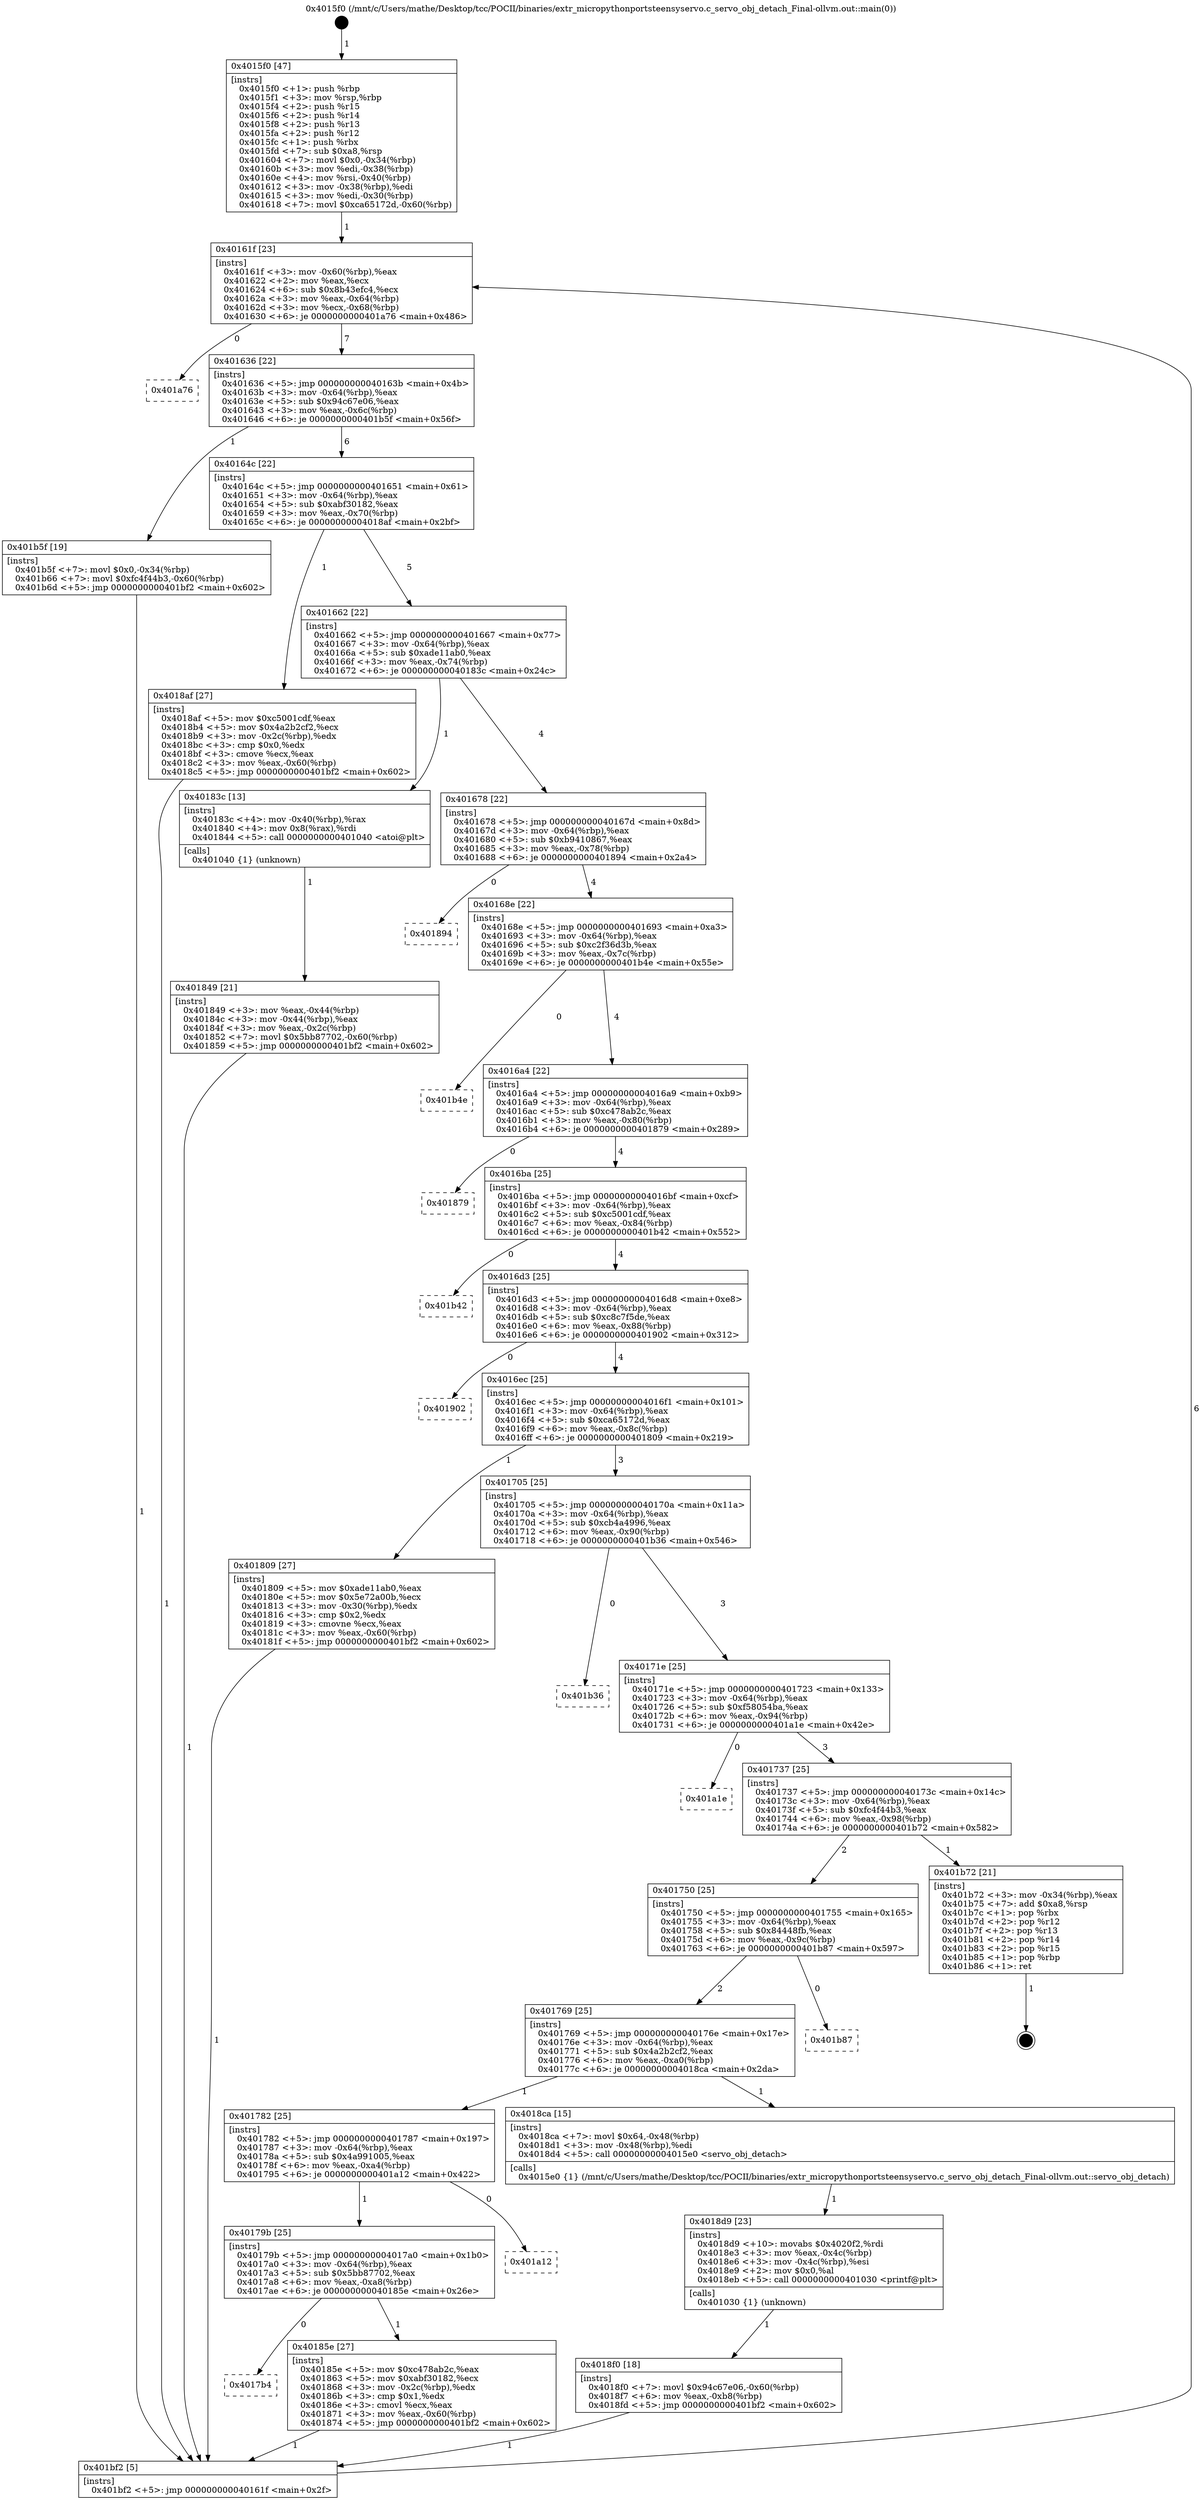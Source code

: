 digraph "0x4015f0" {
  label = "0x4015f0 (/mnt/c/Users/mathe/Desktop/tcc/POCII/binaries/extr_micropythonportsteensyservo.c_servo_obj_detach_Final-ollvm.out::main(0))"
  labelloc = "t"
  node[shape=record]

  Entry [label="",width=0.3,height=0.3,shape=circle,fillcolor=black,style=filled]
  "0x40161f" [label="{
     0x40161f [23]\l
     | [instrs]\l
     &nbsp;&nbsp;0x40161f \<+3\>: mov -0x60(%rbp),%eax\l
     &nbsp;&nbsp;0x401622 \<+2\>: mov %eax,%ecx\l
     &nbsp;&nbsp;0x401624 \<+6\>: sub $0x8b43efc4,%ecx\l
     &nbsp;&nbsp;0x40162a \<+3\>: mov %eax,-0x64(%rbp)\l
     &nbsp;&nbsp;0x40162d \<+3\>: mov %ecx,-0x68(%rbp)\l
     &nbsp;&nbsp;0x401630 \<+6\>: je 0000000000401a76 \<main+0x486\>\l
  }"]
  "0x401a76" [label="{
     0x401a76\l
  }", style=dashed]
  "0x401636" [label="{
     0x401636 [22]\l
     | [instrs]\l
     &nbsp;&nbsp;0x401636 \<+5\>: jmp 000000000040163b \<main+0x4b\>\l
     &nbsp;&nbsp;0x40163b \<+3\>: mov -0x64(%rbp),%eax\l
     &nbsp;&nbsp;0x40163e \<+5\>: sub $0x94c67e06,%eax\l
     &nbsp;&nbsp;0x401643 \<+3\>: mov %eax,-0x6c(%rbp)\l
     &nbsp;&nbsp;0x401646 \<+6\>: je 0000000000401b5f \<main+0x56f\>\l
  }"]
  Exit [label="",width=0.3,height=0.3,shape=circle,fillcolor=black,style=filled,peripheries=2]
  "0x401b5f" [label="{
     0x401b5f [19]\l
     | [instrs]\l
     &nbsp;&nbsp;0x401b5f \<+7\>: movl $0x0,-0x34(%rbp)\l
     &nbsp;&nbsp;0x401b66 \<+7\>: movl $0xfc4f44b3,-0x60(%rbp)\l
     &nbsp;&nbsp;0x401b6d \<+5\>: jmp 0000000000401bf2 \<main+0x602\>\l
  }"]
  "0x40164c" [label="{
     0x40164c [22]\l
     | [instrs]\l
     &nbsp;&nbsp;0x40164c \<+5\>: jmp 0000000000401651 \<main+0x61\>\l
     &nbsp;&nbsp;0x401651 \<+3\>: mov -0x64(%rbp),%eax\l
     &nbsp;&nbsp;0x401654 \<+5\>: sub $0xabf30182,%eax\l
     &nbsp;&nbsp;0x401659 \<+3\>: mov %eax,-0x70(%rbp)\l
     &nbsp;&nbsp;0x40165c \<+6\>: je 00000000004018af \<main+0x2bf\>\l
  }"]
  "0x4018f0" [label="{
     0x4018f0 [18]\l
     | [instrs]\l
     &nbsp;&nbsp;0x4018f0 \<+7\>: movl $0x94c67e06,-0x60(%rbp)\l
     &nbsp;&nbsp;0x4018f7 \<+6\>: mov %eax,-0xb8(%rbp)\l
     &nbsp;&nbsp;0x4018fd \<+5\>: jmp 0000000000401bf2 \<main+0x602\>\l
  }"]
  "0x4018af" [label="{
     0x4018af [27]\l
     | [instrs]\l
     &nbsp;&nbsp;0x4018af \<+5\>: mov $0xc5001cdf,%eax\l
     &nbsp;&nbsp;0x4018b4 \<+5\>: mov $0x4a2b2cf2,%ecx\l
     &nbsp;&nbsp;0x4018b9 \<+3\>: mov -0x2c(%rbp),%edx\l
     &nbsp;&nbsp;0x4018bc \<+3\>: cmp $0x0,%edx\l
     &nbsp;&nbsp;0x4018bf \<+3\>: cmove %ecx,%eax\l
     &nbsp;&nbsp;0x4018c2 \<+3\>: mov %eax,-0x60(%rbp)\l
     &nbsp;&nbsp;0x4018c5 \<+5\>: jmp 0000000000401bf2 \<main+0x602\>\l
  }"]
  "0x401662" [label="{
     0x401662 [22]\l
     | [instrs]\l
     &nbsp;&nbsp;0x401662 \<+5\>: jmp 0000000000401667 \<main+0x77\>\l
     &nbsp;&nbsp;0x401667 \<+3\>: mov -0x64(%rbp),%eax\l
     &nbsp;&nbsp;0x40166a \<+5\>: sub $0xade11ab0,%eax\l
     &nbsp;&nbsp;0x40166f \<+3\>: mov %eax,-0x74(%rbp)\l
     &nbsp;&nbsp;0x401672 \<+6\>: je 000000000040183c \<main+0x24c\>\l
  }"]
  "0x4018d9" [label="{
     0x4018d9 [23]\l
     | [instrs]\l
     &nbsp;&nbsp;0x4018d9 \<+10\>: movabs $0x4020f2,%rdi\l
     &nbsp;&nbsp;0x4018e3 \<+3\>: mov %eax,-0x4c(%rbp)\l
     &nbsp;&nbsp;0x4018e6 \<+3\>: mov -0x4c(%rbp),%esi\l
     &nbsp;&nbsp;0x4018e9 \<+2\>: mov $0x0,%al\l
     &nbsp;&nbsp;0x4018eb \<+5\>: call 0000000000401030 \<printf@plt\>\l
     | [calls]\l
     &nbsp;&nbsp;0x401030 \{1\} (unknown)\l
  }"]
  "0x40183c" [label="{
     0x40183c [13]\l
     | [instrs]\l
     &nbsp;&nbsp;0x40183c \<+4\>: mov -0x40(%rbp),%rax\l
     &nbsp;&nbsp;0x401840 \<+4\>: mov 0x8(%rax),%rdi\l
     &nbsp;&nbsp;0x401844 \<+5\>: call 0000000000401040 \<atoi@plt\>\l
     | [calls]\l
     &nbsp;&nbsp;0x401040 \{1\} (unknown)\l
  }"]
  "0x401678" [label="{
     0x401678 [22]\l
     | [instrs]\l
     &nbsp;&nbsp;0x401678 \<+5\>: jmp 000000000040167d \<main+0x8d\>\l
     &nbsp;&nbsp;0x40167d \<+3\>: mov -0x64(%rbp),%eax\l
     &nbsp;&nbsp;0x401680 \<+5\>: sub $0xb9410867,%eax\l
     &nbsp;&nbsp;0x401685 \<+3\>: mov %eax,-0x78(%rbp)\l
     &nbsp;&nbsp;0x401688 \<+6\>: je 0000000000401894 \<main+0x2a4\>\l
  }"]
  "0x4017b4" [label="{
     0x4017b4\l
  }", style=dashed]
  "0x401894" [label="{
     0x401894\l
  }", style=dashed]
  "0x40168e" [label="{
     0x40168e [22]\l
     | [instrs]\l
     &nbsp;&nbsp;0x40168e \<+5\>: jmp 0000000000401693 \<main+0xa3\>\l
     &nbsp;&nbsp;0x401693 \<+3\>: mov -0x64(%rbp),%eax\l
     &nbsp;&nbsp;0x401696 \<+5\>: sub $0xc2f36d3b,%eax\l
     &nbsp;&nbsp;0x40169b \<+3\>: mov %eax,-0x7c(%rbp)\l
     &nbsp;&nbsp;0x40169e \<+6\>: je 0000000000401b4e \<main+0x55e\>\l
  }"]
  "0x40185e" [label="{
     0x40185e [27]\l
     | [instrs]\l
     &nbsp;&nbsp;0x40185e \<+5\>: mov $0xc478ab2c,%eax\l
     &nbsp;&nbsp;0x401863 \<+5\>: mov $0xabf30182,%ecx\l
     &nbsp;&nbsp;0x401868 \<+3\>: mov -0x2c(%rbp),%edx\l
     &nbsp;&nbsp;0x40186b \<+3\>: cmp $0x1,%edx\l
     &nbsp;&nbsp;0x40186e \<+3\>: cmovl %ecx,%eax\l
     &nbsp;&nbsp;0x401871 \<+3\>: mov %eax,-0x60(%rbp)\l
     &nbsp;&nbsp;0x401874 \<+5\>: jmp 0000000000401bf2 \<main+0x602\>\l
  }"]
  "0x401b4e" [label="{
     0x401b4e\l
  }", style=dashed]
  "0x4016a4" [label="{
     0x4016a4 [22]\l
     | [instrs]\l
     &nbsp;&nbsp;0x4016a4 \<+5\>: jmp 00000000004016a9 \<main+0xb9\>\l
     &nbsp;&nbsp;0x4016a9 \<+3\>: mov -0x64(%rbp),%eax\l
     &nbsp;&nbsp;0x4016ac \<+5\>: sub $0xc478ab2c,%eax\l
     &nbsp;&nbsp;0x4016b1 \<+3\>: mov %eax,-0x80(%rbp)\l
     &nbsp;&nbsp;0x4016b4 \<+6\>: je 0000000000401879 \<main+0x289\>\l
  }"]
  "0x40179b" [label="{
     0x40179b [25]\l
     | [instrs]\l
     &nbsp;&nbsp;0x40179b \<+5\>: jmp 00000000004017a0 \<main+0x1b0\>\l
     &nbsp;&nbsp;0x4017a0 \<+3\>: mov -0x64(%rbp),%eax\l
     &nbsp;&nbsp;0x4017a3 \<+5\>: sub $0x5bb87702,%eax\l
     &nbsp;&nbsp;0x4017a8 \<+6\>: mov %eax,-0xa8(%rbp)\l
     &nbsp;&nbsp;0x4017ae \<+6\>: je 000000000040185e \<main+0x26e\>\l
  }"]
  "0x401879" [label="{
     0x401879\l
  }", style=dashed]
  "0x4016ba" [label="{
     0x4016ba [25]\l
     | [instrs]\l
     &nbsp;&nbsp;0x4016ba \<+5\>: jmp 00000000004016bf \<main+0xcf\>\l
     &nbsp;&nbsp;0x4016bf \<+3\>: mov -0x64(%rbp),%eax\l
     &nbsp;&nbsp;0x4016c2 \<+5\>: sub $0xc5001cdf,%eax\l
     &nbsp;&nbsp;0x4016c7 \<+6\>: mov %eax,-0x84(%rbp)\l
     &nbsp;&nbsp;0x4016cd \<+6\>: je 0000000000401b42 \<main+0x552\>\l
  }"]
  "0x401a12" [label="{
     0x401a12\l
  }", style=dashed]
  "0x401b42" [label="{
     0x401b42\l
  }", style=dashed]
  "0x4016d3" [label="{
     0x4016d3 [25]\l
     | [instrs]\l
     &nbsp;&nbsp;0x4016d3 \<+5\>: jmp 00000000004016d8 \<main+0xe8\>\l
     &nbsp;&nbsp;0x4016d8 \<+3\>: mov -0x64(%rbp),%eax\l
     &nbsp;&nbsp;0x4016db \<+5\>: sub $0xc8c7f5de,%eax\l
     &nbsp;&nbsp;0x4016e0 \<+6\>: mov %eax,-0x88(%rbp)\l
     &nbsp;&nbsp;0x4016e6 \<+6\>: je 0000000000401902 \<main+0x312\>\l
  }"]
  "0x401782" [label="{
     0x401782 [25]\l
     | [instrs]\l
     &nbsp;&nbsp;0x401782 \<+5\>: jmp 0000000000401787 \<main+0x197\>\l
     &nbsp;&nbsp;0x401787 \<+3\>: mov -0x64(%rbp),%eax\l
     &nbsp;&nbsp;0x40178a \<+5\>: sub $0x4a991005,%eax\l
     &nbsp;&nbsp;0x40178f \<+6\>: mov %eax,-0xa4(%rbp)\l
     &nbsp;&nbsp;0x401795 \<+6\>: je 0000000000401a12 \<main+0x422\>\l
  }"]
  "0x401902" [label="{
     0x401902\l
  }", style=dashed]
  "0x4016ec" [label="{
     0x4016ec [25]\l
     | [instrs]\l
     &nbsp;&nbsp;0x4016ec \<+5\>: jmp 00000000004016f1 \<main+0x101\>\l
     &nbsp;&nbsp;0x4016f1 \<+3\>: mov -0x64(%rbp),%eax\l
     &nbsp;&nbsp;0x4016f4 \<+5\>: sub $0xca65172d,%eax\l
     &nbsp;&nbsp;0x4016f9 \<+6\>: mov %eax,-0x8c(%rbp)\l
     &nbsp;&nbsp;0x4016ff \<+6\>: je 0000000000401809 \<main+0x219\>\l
  }"]
  "0x4018ca" [label="{
     0x4018ca [15]\l
     | [instrs]\l
     &nbsp;&nbsp;0x4018ca \<+7\>: movl $0x64,-0x48(%rbp)\l
     &nbsp;&nbsp;0x4018d1 \<+3\>: mov -0x48(%rbp),%edi\l
     &nbsp;&nbsp;0x4018d4 \<+5\>: call 00000000004015e0 \<servo_obj_detach\>\l
     | [calls]\l
     &nbsp;&nbsp;0x4015e0 \{1\} (/mnt/c/Users/mathe/Desktop/tcc/POCII/binaries/extr_micropythonportsteensyservo.c_servo_obj_detach_Final-ollvm.out::servo_obj_detach)\l
  }"]
  "0x401809" [label="{
     0x401809 [27]\l
     | [instrs]\l
     &nbsp;&nbsp;0x401809 \<+5\>: mov $0xade11ab0,%eax\l
     &nbsp;&nbsp;0x40180e \<+5\>: mov $0x5e72a00b,%ecx\l
     &nbsp;&nbsp;0x401813 \<+3\>: mov -0x30(%rbp),%edx\l
     &nbsp;&nbsp;0x401816 \<+3\>: cmp $0x2,%edx\l
     &nbsp;&nbsp;0x401819 \<+3\>: cmovne %ecx,%eax\l
     &nbsp;&nbsp;0x40181c \<+3\>: mov %eax,-0x60(%rbp)\l
     &nbsp;&nbsp;0x40181f \<+5\>: jmp 0000000000401bf2 \<main+0x602\>\l
  }"]
  "0x401705" [label="{
     0x401705 [25]\l
     | [instrs]\l
     &nbsp;&nbsp;0x401705 \<+5\>: jmp 000000000040170a \<main+0x11a\>\l
     &nbsp;&nbsp;0x40170a \<+3\>: mov -0x64(%rbp),%eax\l
     &nbsp;&nbsp;0x40170d \<+5\>: sub $0xcb4a4996,%eax\l
     &nbsp;&nbsp;0x401712 \<+6\>: mov %eax,-0x90(%rbp)\l
     &nbsp;&nbsp;0x401718 \<+6\>: je 0000000000401b36 \<main+0x546\>\l
  }"]
  "0x401bf2" [label="{
     0x401bf2 [5]\l
     | [instrs]\l
     &nbsp;&nbsp;0x401bf2 \<+5\>: jmp 000000000040161f \<main+0x2f\>\l
  }"]
  "0x4015f0" [label="{
     0x4015f0 [47]\l
     | [instrs]\l
     &nbsp;&nbsp;0x4015f0 \<+1\>: push %rbp\l
     &nbsp;&nbsp;0x4015f1 \<+3\>: mov %rsp,%rbp\l
     &nbsp;&nbsp;0x4015f4 \<+2\>: push %r15\l
     &nbsp;&nbsp;0x4015f6 \<+2\>: push %r14\l
     &nbsp;&nbsp;0x4015f8 \<+2\>: push %r13\l
     &nbsp;&nbsp;0x4015fa \<+2\>: push %r12\l
     &nbsp;&nbsp;0x4015fc \<+1\>: push %rbx\l
     &nbsp;&nbsp;0x4015fd \<+7\>: sub $0xa8,%rsp\l
     &nbsp;&nbsp;0x401604 \<+7\>: movl $0x0,-0x34(%rbp)\l
     &nbsp;&nbsp;0x40160b \<+3\>: mov %edi,-0x38(%rbp)\l
     &nbsp;&nbsp;0x40160e \<+4\>: mov %rsi,-0x40(%rbp)\l
     &nbsp;&nbsp;0x401612 \<+3\>: mov -0x38(%rbp),%edi\l
     &nbsp;&nbsp;0x401615 \<+3\>: mov %edi,-0x30(%rbp)\l
     &nbsp;&nbsp;0x401618 \<+7\>: movl $0xca65172d,-0x60(%rbp)\l
  }"]
  "0x401849" [label="{
     0x401849 [21]\l
     | [instrs]\l
     &nbsp;&nbsp;0x401849 \<+3\>: mov %eax,-0x44(%rbp)\l
     &nbsp;&nbsp;0x40184c \<+3\>: mov -0x44(%rbp),%eax\l
     &nbsp;&nbsp;0x40184f \<+3\>: mov %eax,-0x2c(%rbp)\l
     &nbsp;&nbsp;0x401852 \<+7\>: movl $0x5bb87702,-0x60(%rbp)\l
     &nbsp;&nbsp;0x401859 \<+5\>: jmp 0000000000401bf2 \<main+0x602\>\l
  }"]
  "0x401769" [label="{
     0x401769 [25]\l
     | [instrs]\l
     &nbsp;&nbsp;0x401769 \<+5\>: jmp 000000000040176e \<main+0x17e\>\l
     &nbsp;&nbsp;0x40176e \<+3\>: mov -0x64(%rbp),%eax\l
     &nbsp;&nbsp;0x401771 \<+5\>: sub $0x4a2b2cf2,%eax\l
     &nbsp;&nbsp;0x401776 \<+6\>: mov %eax,-0xa0(%rbp)\l
     &nbsp;&nbsp;0x40177c \<+6\>: je 00000000004018ca \<main+0x2da\>\l
  }"]
  "0x401b36" [label="{
     0x401b36\l
  }", style=dashed]
  "0x40171e" [label="{
     0x40171e [25]\l
     | [instrs]\l
     &nbsp;&nbsp;0x40171e \<+5\>: jmp 0000000000401723 \<main+0x133\>\l
     &nbsp;&nbsp;0x401723 \<+3\>: mov -0x64(%rbp),%eax\l
     &nbsp;&nbsp;0x401726 \<+5\>: sub $0xf58054ba,%eax\l
     &nbsp;&nbsp;0x40172b \<+6\>: mov %eax,-0x94(%rbp)\l
     &nbsp;&nbsp;0x401731 \<+6\>: je 0000000000401a1e \<main+0x42e\>\l
  }"]
  "0x401b87" [label="{
     0x401b87\l
  }", style=dashed]
  "0x401a1e" [label="{
     0x401a1e\l
  }", style=dashed]
  "0x401737" [label="{
     0x401737 [25]\l
     | [instrs]\l
     &nbsp;&nbsp;0x401737 \<+5\>: jmp 000000000040173c \<main+0x14c\>\l
     &nbsp;&nbsp;0x40173c \<+3\>: mov -0x64(%rbp),%eax\l
     &nbsp;&nbsp;0x40173f \<+5\>: sub $0xfc4f44b3,%eax\l
     &nbsp;&nbsp;0x401744 \<+6\>: mov %eax,-0x98(%rbp)\l
     &nbsp;&nbsp;0x40174a \<+6\>: je 0000000000401b72 \<main+0x582\>\l
  }"]
  "0x401750" [label="{
     0x401750 [25]\l
     | [instrs]\l
     &nbsp;&nbsp;0x401750 \<+5\>: jmp 0000000000401755 \<main+0x165\>\l
     &nbsp;&nbsp;0x401755 \<+3\>: mov -0x64(%rbp),%eax\l
     &nbsp;&nbsp;0x401758 \<+5\>: sub $0x84448fb,%eax\l
     &nbsp;&nbsp;0x40175d \<+6\>: mov %eax,-0x9c(%rbp)\l
     &nbsp;&nbsp;0x401763 \<+6\>: je 0000000000401b87 \<main+0x597\>\l
  }"]
  "0x401b72" [label="{
     0x401b72 [21]\l
     | [instrs]\l
     &nbsp;&nbsp;0x401b72 \<+3\>: mov -0x34(%rbp),%eax\l
     &nbsp;&nbsp;0x401b75 \<+7\>: add $0xa8,%rsp\l
     &nbsp;&nbsp;0x401b7c \<+1\>: pop %rbx\l
     &nbsp;&nbsp;0x401b7d \<+2\>: pop %r12\l
     &nbsp;&nbsp;0x401b7f \<+2\>: pop %r13\l
     &nbsp;&nbsp;0x401b81 \<+2\>: pop %r14\l
     &nbsp;&nbsp;0x401b83 \<+2\>: pop %r15\l
     &nbsp;&nbsp;0x401b85 \<+1\>: pop %rbp\l
     &nbsp;&nbsp;0x401b86 \<+1\>: ret\l
  }"]
  Entry -> "0x4015f0" [label=" 1"]
  "0x40161f" -> "0x401a76" [label=" 0"]
  "0x40161f" -> "0x401636" [label=" 7"]
  "0x401b72" -> Exit [label=" 1"]
  "0x401636" -> "0x401b5f" [label=" 1"]
  "0x401636" -> "0x40164c" [label=" 6"]
  "0x401b5f" -> "0x401bf2" [label=" 1"]
  "0x40164c" -> "0x4018af" [label=" 1"]
  "0x40164c" -> "0x401662" [label=" 5"]
  "0x4018f0" -> "0x401bf2" [label=" 1"]
  "0x401662" -> "0x40183c" [label=" 1"]
  "0x401662" -> "0x401678" [label=" 4"]
  "0x4018d9" -> "0x4018f0" [label=" 1"]
  "0x401678" -> "0x401894" [label=" 0"]
  "0x401678" -> "0x40168e" [label=" 4"]
  "0x4018ca" -> "0x4018d9" [label=" 1"]
  "0x40168e" -> "0x401b4e" [label=" 0"]
  "0x40168e" -> "0x4016a4" [label=" 4"]
  "0x4018af" -> "0x401bf2" [label=" 1"]
  "0x4016a4" -> "0x401879" [label=" 0"]
  "0x4016a4" -> "0x4016ba" [label=" 4"]
  "0x40179b" -> "0x4017b4" [label=" 0"]
  "0x4016ba" -> "0x401b42" [label=" 0"]
  "0x4016ba" -> "0x4016d3" [label=" 4"]
  "0x40179b" -> "0x40185e" [label=" 1"]
  "0x4016d3" -> "0x401902" [label=" 0"]
  "0x4016d3" -> "0x4016ec" [label=" 4"]
  "0x401782" -> "0x40179b" [label=" 1"]
  "0x4016ec" -> "0x401809" [label=" 1"]
  "0x4016ec" -> "0x401705" [label=" 3"]
  "0x401809" -> "0x401bf2" [label=" 1"]
  "0x4015f0" -> "0x40161f" [label=" 1"]
  "0x401bf2" -> "0x40161f" [label=" 6"]
  "0x40183c" -> "0x401849" [label=" 1"]
  "0x401849" -> "0x401bf2" [label=" 1"]
  "0x401782" -> "0x401a12" [label=" 0"]
  "0x401705" -> "0x401b36" [label=" 0"]
  "0x401705" -> "0x40171e" [label=" 3"]
  "0x401769" -> "0x401782" [label=" 1"]
  "0x40171e" -> "0x401a1e" [label=" 0"]
  "0x40171e" -> "0x401737" [label=" 3"]
  "0x401769" -> "0x4018ca" [label=" 1"]
  "0x401737" -> "0x401b72" [label=" 1"]
  "0x401737" -> "0x401750" [label=" 2"]
  "0x40185e" -> "0x401bf2" [label=" 1"]
  "0x401750" -> "0x401b87" [label=" 0"]
  "0x401750" -> "0x401769" [label=" 2"]
}
